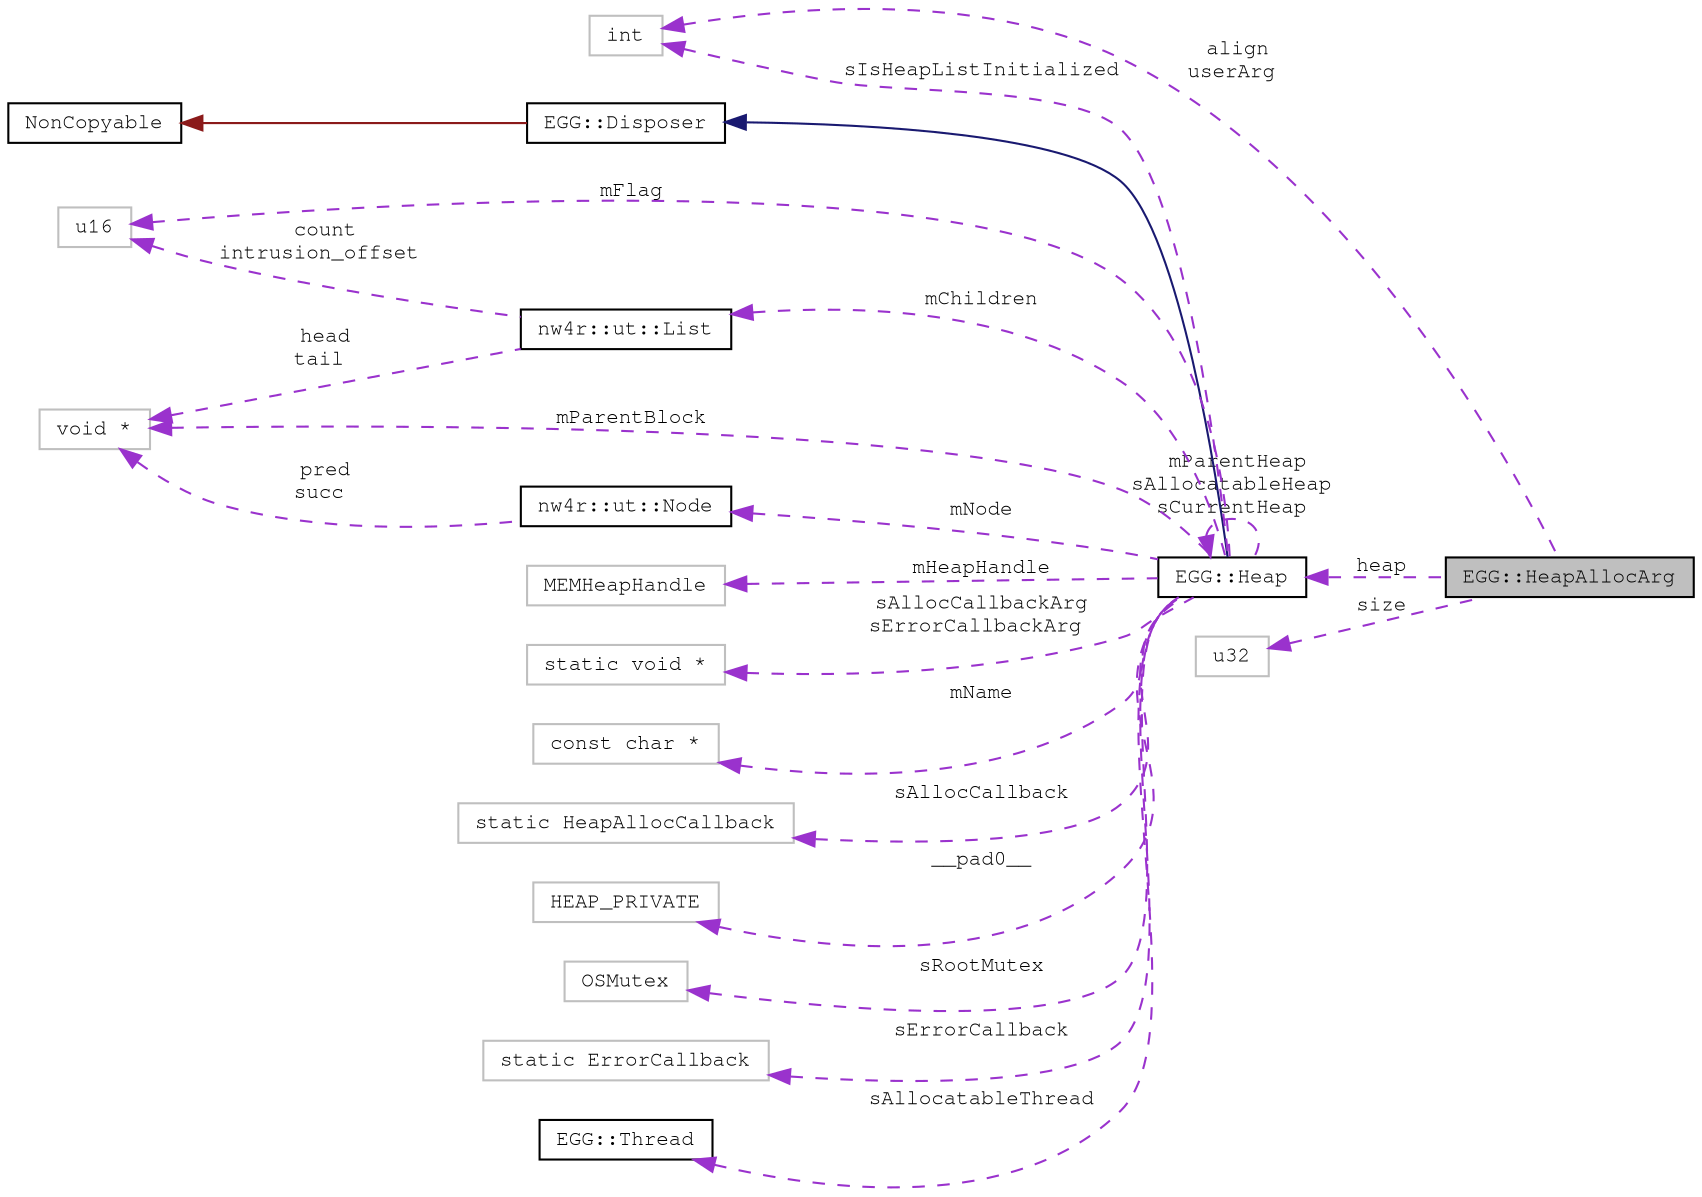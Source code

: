 digraph "EGG::HeapAllocArg"
{
 // LATEX_PDF_SIZE
  edge [fontname="FreeMono",fontsize="10",labelfontname="FreeMono",labelfontsize="10"];
  node [fontname="FreeMono",fontsize="10",shape=record];
  rankdir="LR";
  Node1 [label="EGG::HeapAllocArg",height=0.2,width=0.4,color="black", fillcolor="grey75", style="filled", fontcolor="black",tooltip=" "];
  Node2 -> Node1 [dir="back",color="darkorchid3",fontsize="10",style="dashed",label=" heap" ,fontname="FreeMono"];
  Node2 [label="EGG::Heap",height=0.2,width=0.4,color="black", fillcolor="white", style="filled",URL="$class_e_g_g_1_1_heap.html",tooltip="Base Heap class."];
  Node3 -> Node2 [dir="back",color="midnightblue",fontsize="10",style="solid",fontname="FreeMono"];
  Node3 [label="EGG::Disposer",height=0.2,width=0.4,color="black", fillcolor="white", style="filled",URL="$class_e_g_g_1_1_disposer.html",tooltip="Base class for garbage-collected objects."];
  Node4 -> Node3 [dir="back",color="firebrick4",fontsize="10",style="solid",fontname="FreeMono"];
  Node4 [label="NonCopyable",height=0.2,width=0.4,color="black", fillcolor="white", style="filled",URL="$class_non_copyable.html",tooltip=" "];
  Node2 -> Node2 [dir="back",color="darkorchid3",fontsize="10",style="dashed",label=" mParentHeap\nsAllocatableHeap\nsCurrentHeap" ,fontname="FreeMono"];
  Node5 -> Node2 [dir="back",color="darkorchid3",fontsize="10",style="dashed",label=" mFlag" ,fontname="FreeMono"];
  Node5 [label="u16",height=0.2,width=0.4,color="grey75", fillcolor="white", style="filled",tooltip=" "];
  Node6 -> Node2 [dir="back",color="darkorchid3",fontsize="10",style="dashed",label=" mHeapHandle" ,fontname="FreeMono"];
  Node6 [label="MEMHeapHandle",height=0.2,width=0.4,color="grey75", fillcolor="white", style="filled",tooltip=" "];
  Node7 -> Node2 [dir="back",color="darkorchid3",fontsize="10",style="dashed",label=" sIsHeapListInitialized" ,fontname="FreeMono"];
  Node7 [label="int",height=0.2,width=0.4,color="grey75", fillcolor="white", style="filled",tooltip=" "];
  Node8 -> Node2 [dir="back",color="darkorchid3",fontsize="10",style="dashed",label=" mName" ,fontname="FreeMono"];
  Node8 [label="const char *",height=0.2,width=0.4,color="grey75", fillcolor="white", style="filled",tooltip=" "];
  Node9 -> Node2 [dir="back",color="darkorchid3",fontsize="10",style="dashed",label=" mChildren" ,fontname="FreeMono"];
  Node9 [label="nw4r::ut::List",height=0.2,width=0.4,color="black", fillcolor="white", style="filled",URL="$structnw4r_1_1ut_1_1_list.html",tooltip=" "];
  Node5 -> Node9 [dir="back",color="darkorchid3",fontsize="10",style="dashed",label=" count\nintrusion_offset" ,fontname="FreeMono"];
  Node10 -> Node9 [dir="back",color="darkorchid3",fontsize="10",style="dashed",label=" head\ntail" ,fontname="FreeMono"];
  Node10 [label="void *",height=0.2,width=0.4,color="grey75", fillcolor="white", style="filled",tooltip=" "];
  Node11 -> Node2 [dir="back",color="darkorchid3",fontsize="10",style="dashed",label=" mNode" ,fontname="FreeMono"];
  Node11 [label="nw4r::ut::Node",height=0.2,width=0.4,color="black", fillcolor="white", style="filled",URL="$structnw4r_1_1ut_1_1_node.html",tooltip="Bidirectional list node."];
  Node10 -> Node11 [dir="back",color="darkorchid3",fontsize="10",style="dashed",label=" pred\nsucc" ,fontname="FreeMono"];
  Node12 -> Node2 [dir="back",color="darkorchid3",fontsize="10",style="dashed",label=" sAllocCallback" ,fontname="FreeMono"];
  Node12 [label="static HeapAllocCallback",height=0.2,width=0.4,color="grey75", fillcolor="white", style="filled",tooltip=" "];
  Node13 -> Node2 [dir="back",color="darkorchid3",fontsize="10",style="dashed",label=" __pad0__" ,fontname="FreeMono"];
  Node13 [label="HEAP_PRIVATE",height=0.2,width=0.4,color="grey75", fillcolor="white", style="filled",tooltip=" "];
  Node14 -> Node2 [dir="back",color="darkorchid3",fontsize="10",style="dashed",label=" sRootMutex" ,fontname="FreeMono"];
  Node14 [label="OSMutex",height=0.2,width=0.4,color="grey75", fillcolor="white", style="filled",tooltip=" "];
  Node10 -> Node2 [dir="back",color="darkorchid3",fontsize="10",style="dashed",label=" mParentBlock" ,fontname="FreeMono"];
  Node15 -> Node2 [dir="back",color="darkorchid3",fontsize="10",style="dashed",label=" sErrorCallback" ,fontname="FreeMono"];
  Node15 [label="static ErrorCallback",height=0.2,width=0.4,color="grey75", fillcolor="white", style="filled",tooltip=" "];
  Node16 -> Node2 [dir="back",color="darkorchid3",fontsize="10",style="dashed",label=" sAllocatableThread" ,fontname="FreeMono"];
  Node16 [label="EGG::Thread",height=0.2,width=0.4,color="black", fillcolor="white", style="filled",URL="$class_e_g_g_1_1_thread.html",tooltip="Wrapper for OSThread."];
  Node17 -> Node2 [dir="back",color="darkorchid3",fontsize="10",style="dashed",label=" sAllocCallbackArg\nsErrorCallbackArg" ,fontname="FreeMono"];
  Node17 [label="static void *",height=0.2,width=0.4,color="grey75", fillcolor="white", style="filled",tooltip=" "];
  Node7 -> Node1 [dir="back",color="darkorchid3",fontsize="10",style="dashed",label=" align\nuserArg" ,fontname="FreeMono"];
  Node18 -> Node1 [dir="back",color="darkorchid3",fontsize="10",style="dashed",label=" size" ,fontname="FreeMono"];
  Node18 [label="u32",height=0.2,width=0.4,color="grey75", fillcolor="white", style="filled",tooltip=" "];
}

